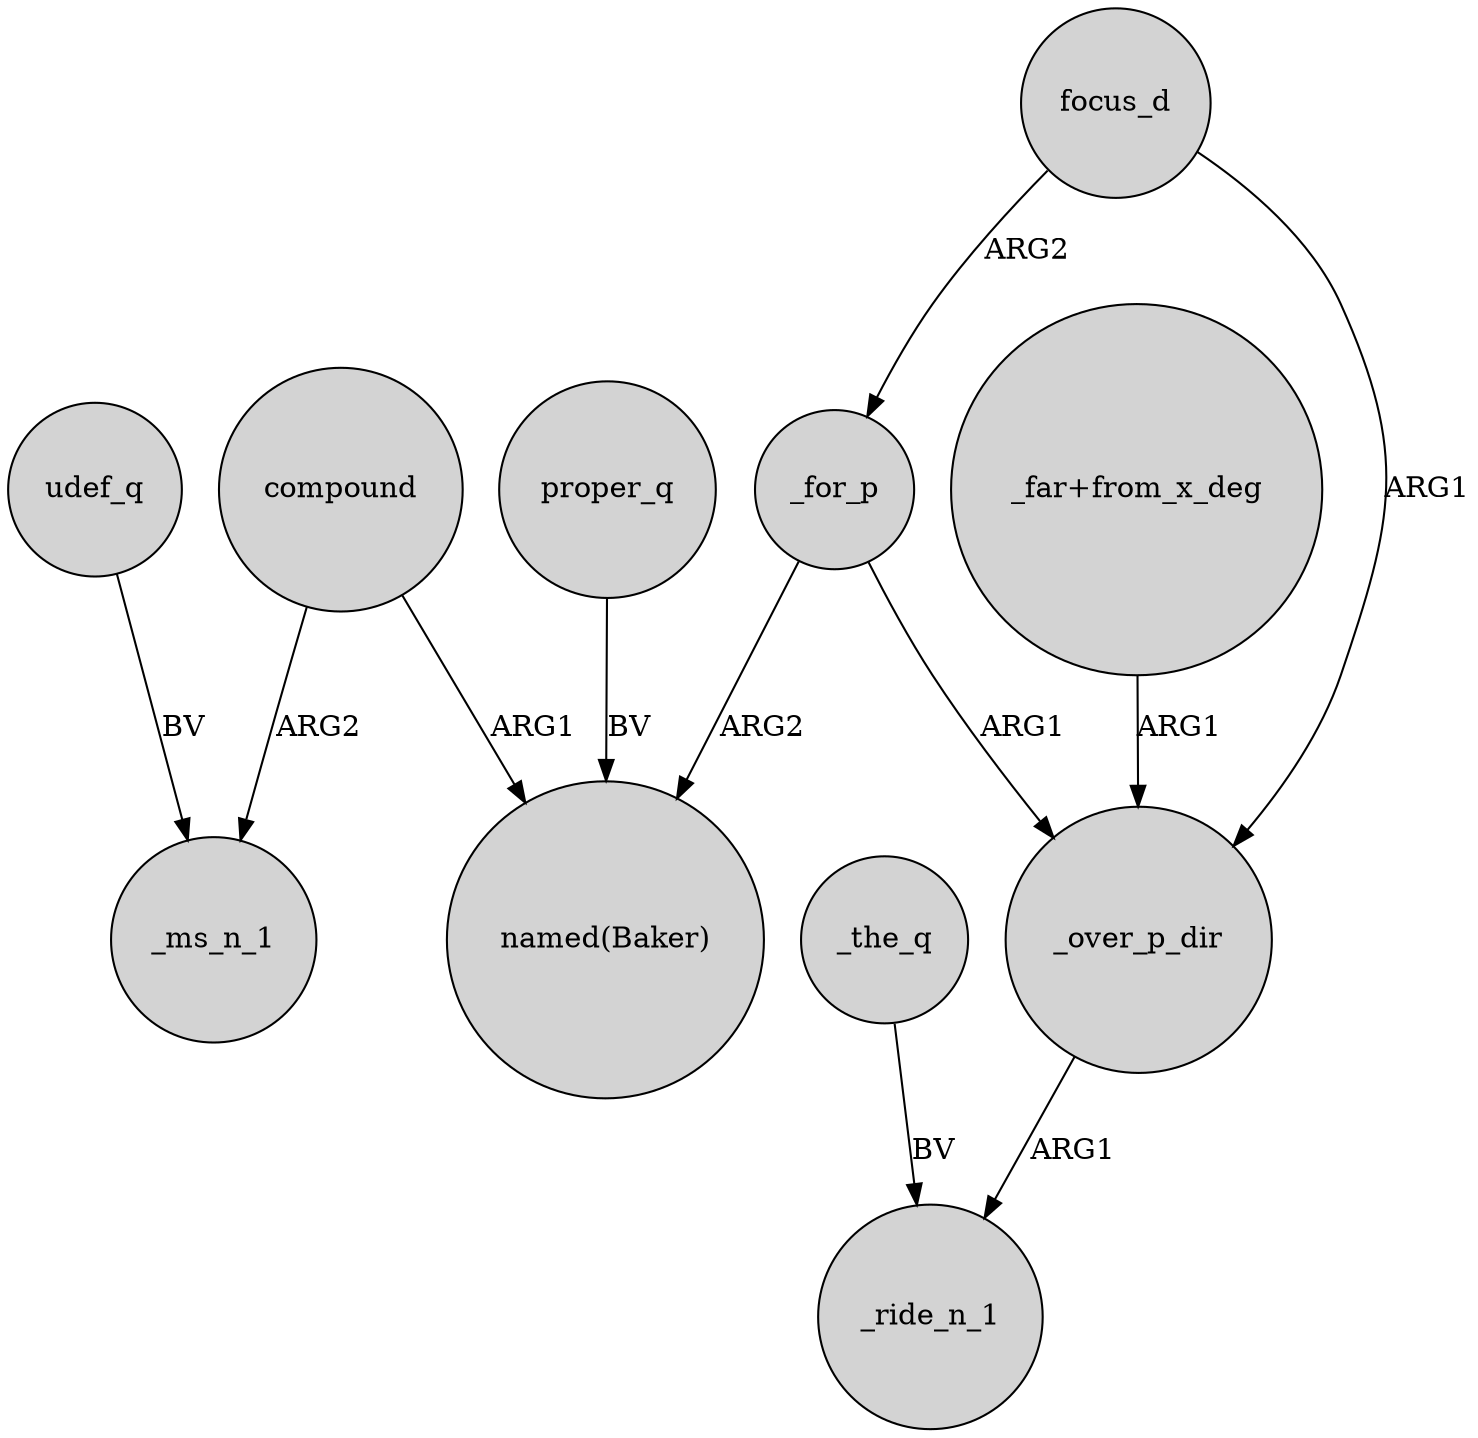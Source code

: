 digraph {
	node [shape=circle style=filled]
	_for_p -> "named(Baker)" [label=ARG2]
	udef_q -> _ms_n_1 [label=BV]
	_over_p_dir -> _ride_n_1 [label=ARG1]
	compound -> "named(Baker)" [label=ARG1]
	focus_d -> _over_p_dir [label=ARG1]
	"_far+from_x_deg" -> _over_p_dir [label=ARG1]
	compound -> _ms_n_1 [label=ARG2]
	focus_d -> _for_p [label=ARG2]
	_for_p -> _over_p_dir [label=ARG1]
	_the_q -> _ride_n_1 [label=BV]
	proper_q -> "named(Baker)" [label=BV]
}
